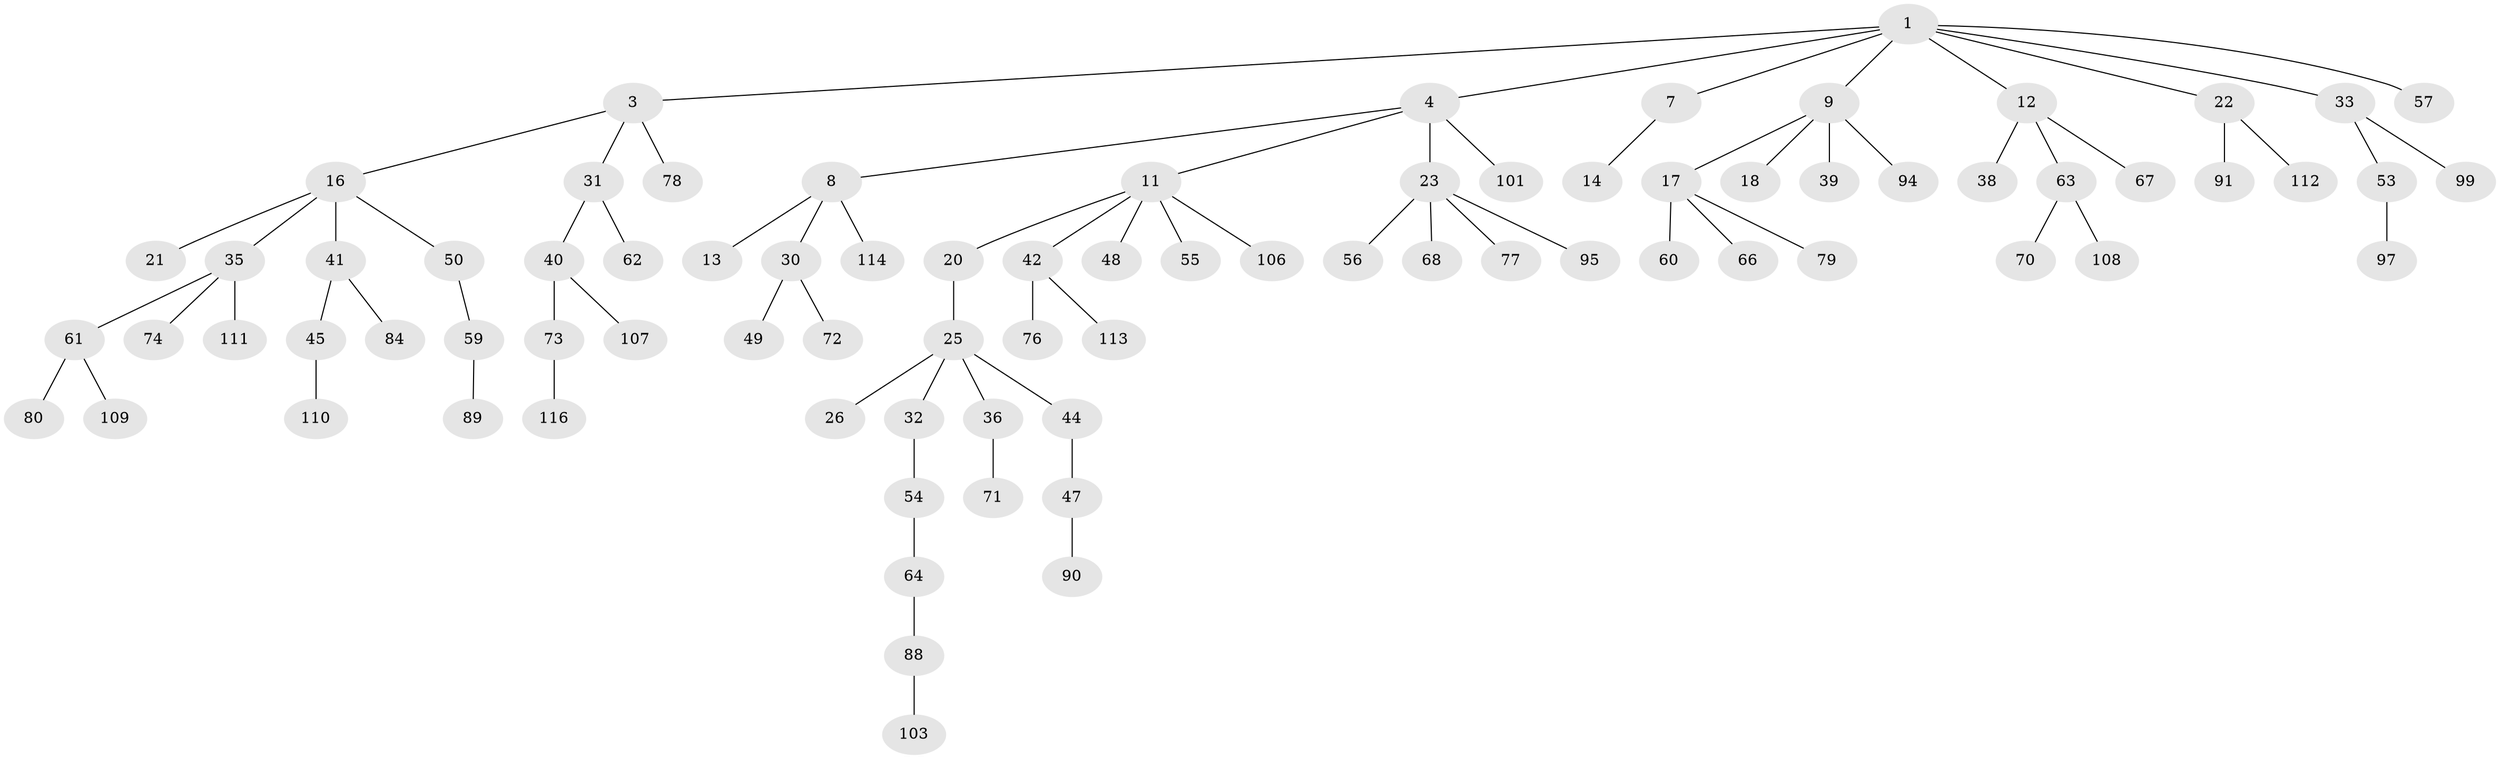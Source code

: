// Generated by graph-tools (version 1.1) at 2025/52/02/27/25 19:52:10]
// undirected, 81 vertices, 80 edges
graph export_dot {
graph [start="1"]
  node [color=gray90,style=filled];
  1 [super="+2"];
  3 [super="+6"];
  4 [super="+5"];
  7;
  8 [super="+15"];
  9 [super="+10"];
  11 [super="+29"];
  12 [super="+28"];
  13;
  14 [super="+19"];
  16 [super="+100"];
  17 [super="+58"];
  18;
  20 [super="+115"];
  21 [super="+65"];
  22 [super="+24"];
  23 [super="+27"];
  25 [super="+37"];
  26;
  30 [super="+51"];
  31;
  32;
  33 [super="+34"];
  35 [super="+52"];
  36;
  38 [super="+92"];
  39;
  40 [super="+81"];
  41 [super="+46"];
  42 [super="+43"];
  44 [super="+83"];
  45;
  47;
  48;
  49;
  50;
  53 [super="+86"];
  54 [super="+93"];
  55;
  56 [super="+69"];
  57;
  59 [super="+75"];
  60 [super="+85"];
  61 [super="+82"];
  62;
  63 [super="+104"];
  64;
  66;
  67 [super="+102"];
  68 [super="+105"];
  70;
  71;
  72;
  73 [super="+96"];
  74;
  76;
  77;
  78 [super="+87"];
  79;
  80;
  84 [super="+98"];
  88;
  89;
  90;
  91;
  94;
  95;
  97;
  99;
  101;
  103;
  106;
  107;
  108;
  109;
  110;
  111;
  112;
  113;
  114;
  116;
  1 -- 3;
  1 -- 4;
  1 -- 7;
  1 -- 12;
  1 -- 22;
  1 -- 57;
  1 -- 9;
  1 -- 33;
  3 -- 78;
  3 -- 16;
  3 -- 31;
  4 -- 8;
  4 -- 101;
  4 -- 11;
  4 -- 23;
  7 -- 14;
  8 -- 13;
  8 -- 30;
  8 -- 114;
  9 -- 18;
  9 -- 94;
  9 -- 17;
  9 -- 39;
  11 -- 20;
  11 -- 42;
  11 -- 48;
  11 -- 55;
  11 -- 106;
  12 -- 38;
  12 -- 67;
  12 -- 63;
  16 -- 21;
  16 -- 35;
  16 -- 41;
  16 -- 50;
  17 -- 60;
  17 -- 66;
  17 -- 79;
  20 -- 25;
  22 -- 112;
  22 -- 91;
  23 -- 56;
  23 -- 95;
  23 -- 68;
  23 -- 77;
  25 -- 26;
  25 -- 32;
  25 -- 36;
  25 -- 44;
  30 -- 49;
  30 -- 72;
  31 -- 40;
  31 -- 62;
  32 -- 54;
  33 -- 53;
  33 -- 99;
  35 -- 74;
  35 -- 61;
  35 -- 111;
  36 -- 71;
  40 -- 73;
  40 -- 107;
  41 -- 45;
  41 -- 84;
  42 -- 113;
  42 -- 76;
  44 -- 47;
  45 -- 110;
  47 -- 90;
  50 -- 59;
  53 -- 97;
  54 -- 64;
  59 -- 89;
  61 -- 80;
  61 -- 109;
  63 -- 70;
  63 -- 108;
  64 -- 88;
  73 -- 116;
  88 -- 103;
}
